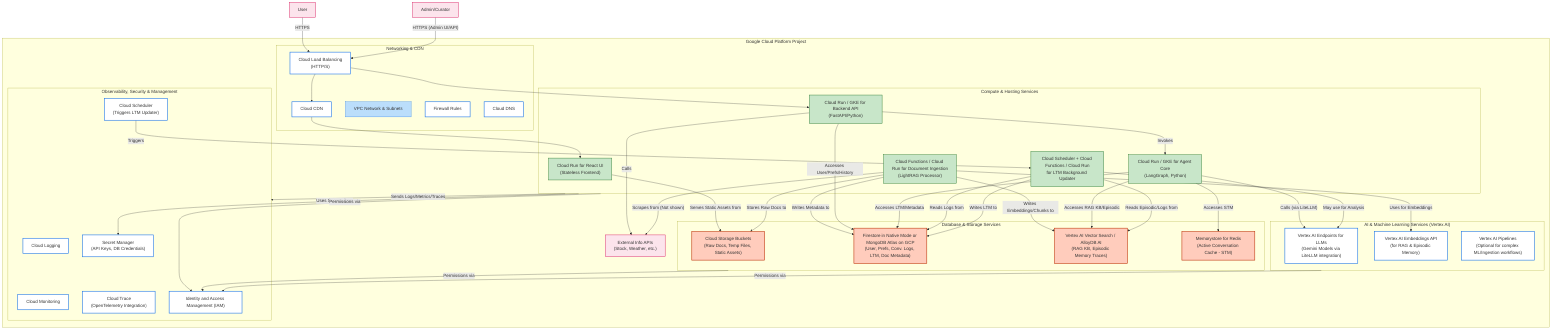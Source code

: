 %%{
  init: {
    'theme': 'base',
    'themeVariables': {
      'fontFamily': 'Comic Sans MS, cursive',
      'fontSize': '12px',
      'primaryColor': '#E3F2FD',        /* Light Blue - GCP background */
      'nodeBorder': '#1A73E8',         /* Google Blue - component borders */
      'lineColor': '#4285F4',          /* Google Blue - connection lines */
      'primaryTextColor': '#202124',   /* Google Dark Grey */
      'gcpServiceColor': '#FFFFFF',    /* White - for GCP service boxes */
      'gcpCategoryColor': '#BBDEFB',   /* Lighter Blue - for GCP service categories */
      'dataStoreColor': '#FFCCBC',     /* Light Coral - for databases */
      'edgeLabelBackground':'#E8F0FE', /* Lighter Google Blue for edge labels */
      'clusterBkg': '#E3F2FD'         /* Light Blue for main cluster */
    },
    'flowchart': {
      'curve': 'basis'
    }
  }
}%%

graph TD
    classDef gcpService fill:#FFFFFF,stroke:#1A73E8,stroke-width:2px,shape:rectangle;
    classDef gcpCategory fill:#BBDEFB,stroke:#1A73E8,stroke-width:1px,shape:roundrect;
    classDef dataStoreService fill:#FFCCBC,stroke:#BF360C,stroke-width:2px,shape:cylinder;
    %% Light Green for App Components */
    classDef appComponent fill:#C8E6C9,stroke:#2E7D32,stroke-width:1.5px,shape:roundrect; 
    %% Light Pink for External */
    classDef external fill:#FCE4EC,stroke:#D81B60,stroke-width:1.5px,shape:rectangle; 

    %% External Entities
    User["User"]:::external;
    Admin["Admin/Curator"]:::external;
    External_APIs["External Info APIs<br/>(Stock, Weather, etc.)"]:::external;

    subgraph GCP_Project ["Google Cloud Platform Project"]
        direction RL

        subgraph Networking_CDN ["Networking & CDN"]
            Cloud_CDN["Cloud CDN"]:::gcpService;
            Cloud_LoadBalancer["Cloud Load Balancing<br/>(HTTP/S)"]:::gcpService;
            VPC_Network["VPC Network & Subnets"]:::gcpCategory;
            Firewall_Rules["Firewall Rules"]:::gcpService;
            Cloud_DNS["Cloud DNS"]:::gcpService;
            Cloud_LoadBalancer --> Cloud_CDN;
        end
        
        subgraph Compute_Services ["Compute & Hosting Services"]
            direction RL
            React_UI_Hosting["Cloud Run for React UI<br/>(Stateless Frontend)"]:::appComponent;
            Backend_API_Service["Cloud Run / GKE for Backend API<br/>(FastAPI/Python)"]:::appComponent;
            Agent_Core_Service["Cloud Run / GKE for Agent Core<br/>(LangGraph, Python)"]:::appComponent;
            Doc_Ingestion_Service["Cloud Functions / Cloud Run for Document Ingestion<br/>(LightRAG Processor)"]:::appComponent;
            LTM_Updater_Service["Cloud Scheduler + Cloud Functions / Cloud Run<br/>for LTM Background Updater"]:::appComponent;
            
            Cloud_CDN --> React_UI_Hosting;
            Cloud_LoadBalancer --> Backend_API_Service;
            Backend_API_Service -- "Invokes" --> Agent_Core_Service;
        end

        subgraph AI_ML_Services ["AI & Machine Learning Services (Vertex AI)"]
            Vertex_AI_Endpoints["Vertex AI Endpoints for LLMs<br/>(Gemini Models via LiteLLM integration)"]:::gcpService;
            Vertex_AI_Embeddings["Vertex AI Embeddings API<br/>(for RAG & Episodic Memory)"]:::gcpService;
            Vertex_AI_Pipelines["Vertex AI Pipelines<br/>(Optional for complex ML/Ingestion workflows)"]:::gcpService;
            
            Agent_Core_Service -- "Calls (via LiteLLM)" --> Vertex_AI_Endpoints;
            Doc_Ingestion_Service -- "Uses for Embeddings" --> Vertex_AI_Embeddings;
            LTM_Updater_Service -- "May use for Analysis" --> Vertex_AI_Endpoints;
        end

        subgraph Database_Storage_Services ["Database & Storage Services"]
            Cloud_Storage_Buckets["Cloud Storage Buckets<br/>(Raw Docs, Temp Files, Static Assets)"]:::dataStoreService;
            Firestore_MongoDB["Firestore in Native Mode or MongoDB Atlas on GCP<br/>(User, Prefs, Conv. Logs, LTM, Doc Metadata)"]:::dataStoreService;
            Vertex_AI_Vector_Search["Vertex AI Vector Search / AlloyDB AI<br/>(RAG KB, Episodic Memory Traces)"]:::dataStoreService;
            Memorystore_Redis["Memorystore for Redis<br/>(Active Conversation Cache - STM)"]:::dataStoreService;

            React_UI_Hosting -- "Serves Static Assets from" --> Cloud_Storage_Buckets;
            Doc_Ingestion_Service -- "Stores Raw Docs to" --> Cloud_Storage_Buckets;
            Doc_Ingestion_Service -- "Writes Metadata to" --> Firestore_MongoDB;
            Doc_Ingestion_Service -- "Writes Embeddings/Chunks to" --> Vertex_AI_Vector_Search;

            Backend_API_Service -- "Accesses User/Prefs/History" --> Firestore_MongoDB;
            Agent_Core_Service -- "Accesses STM" --> Memorystore_Redis;
            Agent_Core_Service -- "Accesses LTM/Metadata" --> Firestore_MongoDB;
            Agent_Core_Service -- "Accesses RAG KB/Episodic" --> Vertex_AI_Vector_Search;
            LTM_Updater_Service -- "Reads Episodic/Logs from" --> Vertex_AI_Vector_Search;
            LTM_Updater_Service -- "Reads Logs from" --> Firestore_MongoDB;
            LTM_Updater_Service -- "Writes LTM to" --> Firestore_MongoDB;
        end
        
        subgraph Observability_Security_Management ["Observability, Security & Management"]
            Cloud_Logging["Cloud Logging"]:::gcpService;
            Cloud_Monitoring["Cloud Monitoring"]:::gcpService;
            Cloud_Trace["Cloud Trace<br/>(OpenTelemetry Integration)"]:::gcpService;
            IAM["Identity and Access Management (IAM)"]:::gcpService;
            Secret_Manager["Secret Manager<br/>(API Keys, DB Credentials)"]:::gcpService;
            Cloud_Scheduler["Cloud Scheduler<br/>(Triggers LTM Updater)"]:::gcpService;

            Cloud_Scheduler -- "Triggers" --> LTM_Updater_Service;
        end

        %% Connecting Compute to Observability & Security
        Compute_Services -- "Sends Logs/Metrics/Traces" --> Observability_Security_Management;
        Compute_Services -- "Uses Secrets from" --> Secret_Manager;
        Compute_Services -- "Permissions via" --> IAM;
        Database_Storage_Services -- "Permissions via" --> IAM;
        AI_ML_Services -- "Permissions via" --> IAM;


        %% Connecting to External (Outside GCP Project but part of overall system)
        Backend_API_Service -- "Calls" --> External_APIs;
    %% Web Sources are external
        Doc_Ingestion_Service -- "Scrapes from (Not shown)" --> External_APIs; 

    end

    %% User/Admin Access Flow
    User -- "HTTPS" --> Cloud_LoadBalancer;
    Admin -- "HTTPS (Admin UI/API)" --> Cloud_LoadBalancer;

    
    %% Apply curved lines using 'basis' interpolation for smooth flow
    linkStyle default interpolate basis;

    %% title Infrastructure Diagram - Deployment on GCP